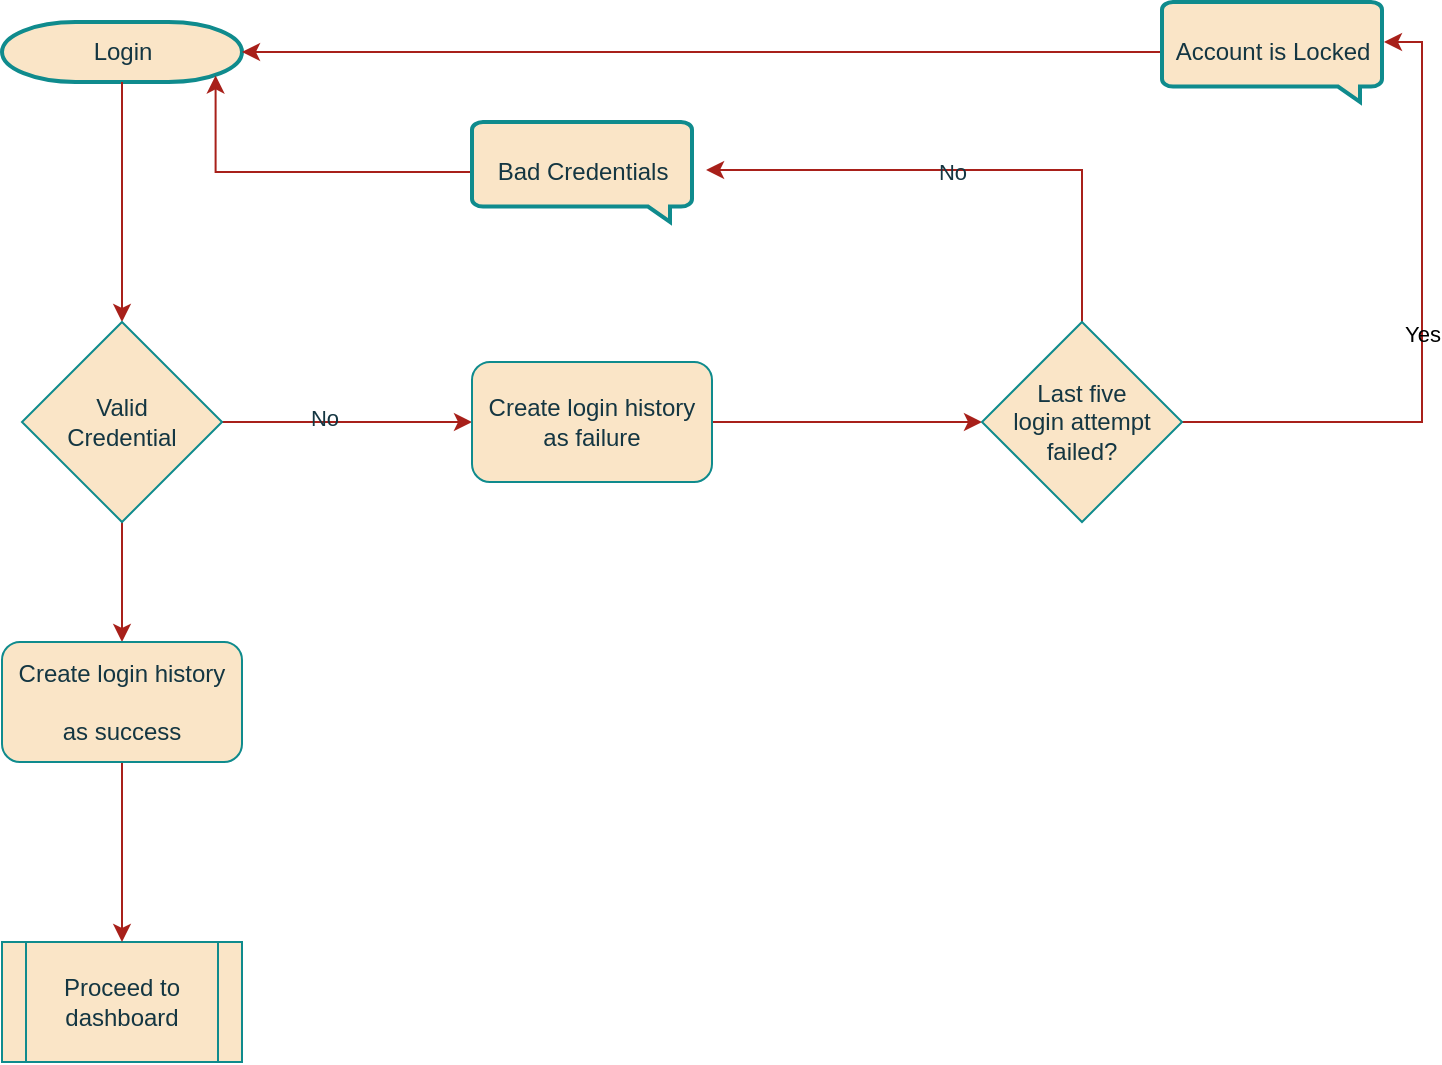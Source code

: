 <mxfile version="21.3.5" type="github">
  <diagram id="6a731a19-8d31-9384-78a2-239565b7b9f0" name="Page-1">
    <mxGraphModel dx="954" dy="589" grid="1" gridSize="10" guides="1" tooltips="1" connect="1" arrows="1" fold="1" page="1" pageScale="1" pageWidth="1169" pageHeight="827" background="none" math="0" shadow="0">
      <root>
        <mxCell id="0" />
        <mxCell id="1" parent="0" />
        <mxCell id="2" value="Login" style="shape=mxgraph.flowchart.terminator;strokeWidth=2;gradientDirection=north;fontStyle=0;html=1;labelBackgroundColor=none;fillColor=#FAE5C7;strokeColor=#0F8B8D;fontColor=#143642;" parent="1" vertex="1">
          <mxGeometry x="260" y="60" width="120" height="30" as="geometry" />
        </mxCell>
        <mxCell id="7" style="fontStyle=1;strokeColor=#A8201A;strokeWidth=1;html=1;entryX=0.5;entryY=0;entryDx=0;entryDy=0;labelBackgroundColor=none;fontColor=default;" parent="1" source="2" target="SG5V2mzhDAHaMjO95iy1-55" edge="1">
          <mxGeometry relative="1" as="geometry">
            <mxPoint x="320" y="130" as="targetPoint" />
          </mxGeometry>
        </mxCell>
        <mxCell id="SG5V2mzhDAHaMjO95iy1-60" style="edgeStyle=orthogonalEdgeStyle;rounded=0;orthogonalLoop=1;jettySize=auto;html=1;exitX=1;exitY=0.5;exitDx=0;exitDy=0;labelBackgroundColor=none;strokeColor=#A8201A;fontColor=default;" edge="1" parent="1" source="SG5V2mzhDAHaMjO95iy1-55" target="SG5V2mzhDAHaMjO95iy1-59">
          <mxGeometry relative="1" as="geometry" />
        </mxCell>
        <mxCell id="SG5V2mzhDAHaMjO95iy1-61" value="No" style="edgeLabel;html=1;align=center;verticalAlign=middle;resizable=0;points=[];labelBackgroundColor=none;fontColor=#143642;" vertex="1" connectable="0" parent="SG5V2mzhDAHaMjO95iy1-60">
          <mxGeometry x="-0.188" y="2" relative="1" as="geometry">
            <mxPoint as="offset" />
          </mxGeometry>
        </mxCell>
        <mxCell id="SG5V2mzhDAHaMjO95iy1-63" style="edgeStyle=orthogonalEdgeStyle;rounded=0;orthogonalLoop=1;jettySize=auto;html=1;exitX=0.5;exitY=1;exitDx=0;exitDy=0;entryX=0.5;entryY=0;entryDx=0;entryDy=0;labelBackgroundColor=none;strokeColor=#A8201A;fontColor=default;" edge="1" parent="1" source="SG5V2mzhDAHaMjO95iy1-55" target="SG5V2mzhDAHaMjO95iy1-62">
          <mxGeometry relative="1" as="geometry" />
        </mxCell>
        <mxCell id="SG5V2mzhDAHaMjO95iy1-55" value="&lt;div&gt;Valid &lt;br&gt;&lt;/div&gt;&lt;div&gt;Credential&lt;br&gt;&lt;/div&gt;" style="rhombus;whiteSpace=wrap;html=1;labelBackgroundColor=none;fillColor=#FAE5C7;strokeColor=#0F8B8D;fontColor=#143642;" vertex="1" parent="1">
          <mxGeometry x="270" y="210" width="100" height="100" as="geometry" />
        </mxCell>
        <mxCell id="SG5V2mzhDAHaMjO95iy1-57" value="Proceed to dashboard" style="shape=process;whiteSpace=wrap;html=1;backgroundOutline=1;labelBackgroundColor=none;fillColor=#FAE5C7;strokeColor=#0F8B8D;fontColor=#143642;" vertex="1" parent="1">
          <mxGeometry x="260" y="520" width="120" height="60" as="geometry" />
        </mxCell>
        <mxCell id="SG5V2mzhDAHaMjO95iy1-68" style="edgeStyle=orthogonalEdgeStyle;rounded=0;orthogonalLoop=1;jettySize=auto;html=1;exitX=1;exitY=0.5;exitDx=0;exitDy=0;entryX=0;entryY=0.5;entryDx=0;entryDy=0;labelBackgroundColor=none;strokeColor=#A8201A;fontColor=default;" edge="1" parent="1" source="SG5V2mzhDAHaMjO95iy1-59" target="SG5V2mzhDAHaMjO95iy1-67">
          <mxGeometry relative="1" as="geometry" />
        </mxCell>
        <mxCell id="SG5V2mzhDAHaMjO95iy1-59" value="&lt;div&gt;Create login history&lt;/div&gt;&lt;div&gt;as failure&lt;br&gt;&lt;/div&gt;" style="rounded=1;whiteSpace=wrap;html=1;labelBackgroundColor=none;fillColor=#FAE5C7;strokeColor=#0F8B8D;fontColor=#143642;" vertex="1" parent="1">
          <mxGeometry x="495" y="230" width="120" height="60" as="geometry" />
        </mxCell>
        <mxCell id="SG5V2mzhDAHaMjO95iy1-64" style="edgeStyle=orthogonalEdgeStyle;rounded=0;orthogonalLoop=1;jettySize=auto;html=1;exitX=0.5;exitY=1;exitDx=0;exitDy=0;entryX=0.5;entryY=0;entryDx=0;entryDy=0;labelBackgroundColor=none;strokeColor=#A8201A;fontColor=default;" edge="1" parent="1" source="SG5V2mzhDAHaMjO95iy1-62" target="SG5V2mzhDAHaMjO95iy1-57">
          <mxGeometry relative="1" as="geometry" />
        </mxCell>
        <mxCell id="SG5V2mzhDAHaMjO95iy1-62" value="&lt;div&gt;Create login history&lt;/div&gt;&lt;div&gt;&lt;br&gt;&lt;/div&gt;&lt;div&gt;as success&lt;br&gt;&lt;/div&gt;" style="rounded=1;whiteSpace=wrap;html=1;labelBackgroundColor=none;fillColor=#FAE5C7;strokeColor=#0F8B8D;fontColor=#143642;" vertex="1" parent="1">
          <mxGeometry x="260" y="370" width="120" height="60" as="geometry" />
        </mxCell>
        <mxCell id="SG5V2mzhDAHaMjO95iy1-76" style="edgeStyle=orthogonalEdgeStyle;rounded=0;orthogonalLoop=1;jettySize=auto;html=1;entryX=1.064;entryY=0.48;entryDx=0;entryDy=0;entryPerimeter=0;labelBackgroundColor=none;strokeColor=#A8201A;fontColor=default;" edge="1" parent="1" source="SG5V2mzhDAHaMjO95iy1-67" target="SG5V2mzhDAHaMjO95iy1-74">
          <mxGeometry relative="1" as="geometry">
            <Array as="points">
              <mxPoint x="800" y="134" />
            </Array>
          </mxGeometry>
        </mxCell>
        <mxCell id="SG5V2mzhDAHaMjO95iy1-77" value="No" style="edgeLabel;html=1;align=center;verticalAlign=middle;resizable=0;points=[];labelBackgroundColor=none;fontColor=#143642;" vertex="1" connectable="0" parent="SG5V2mzhDAHaMjO95iy1-76">
          <mxGeometry x="0.073" y="1" relative="1" as="geometry">
            <mxPoint as="offset" />
          </mxGeometry>
        </mxCell>
        <mxCell id="SG5V2mzhDAHaMjO95iy1-80" value="Yes" style="edgeStyle=orthogonalEdgeStyle;rounded=0;orthogonalLoop=1;jettySize=auto;html=1;entryX=1.009;entryY=0.4;entryDx=0;entryDy=0;entryPerimeter=0;labelBackgroundColor=none;strokeColor=#A8201A;fontColor=default;" edge="1" parent="1" source="SG5V2mzhDAHaMjO95iy1-67" target="SG5V2mzhDAHaMjO95iy1-75">
          <mxGeometry relative="1" as="geometry">
            <Array as="points">
              <mxPoint x="970" y="260" />
              <mxPoint x="970" y="70" />
            </Array>
          </mxGeometry>
        </mxCell>
        <mxCell id="SG5V2mzhDAHaMjO95iy1-67" value="&lt;div&gt;Last five&lt;/div&gt;&lt;div&gt;login attempt failed?&lt;br&gt;&lt;/div&gt;" style="rhombus;whiteSpace=wrap;html=1;labelBackgroundColor=none;fillColor=#FAE5C7;strokeColor=#0F8B8D;fontColor=#143642;" vertex="1" parent="1">
          <mxGeometry x="750" y="210" width="100" height="100" as="geometry" />
        </mxCell>
        <mxCell id="SG5V2mzhDAHaMjO95iy1-79" style="edgeStyle=orthogonalEdgeStyle;rounded=0;orthogonalLoop=1;jettySize=auto;html=1;entryX=0.89;entryY=0.89;entryDx=0;entryDy=0;entryPerimeter=0;labelBackgroundColor=none;strokeColor=#A8201A;fontColor=default;" edge="1" parent="1" source="SG5V2mzhDAHaMjO95iy1-74" target="2">
          <mxGeometry relative="1" as="geometry" />
        </mxCell>
        <mxCell id="SG5V2mzhDAHaMjO95iy1-74" value="Bad Credentials" style="html=1;verticalLabelPosition=middle;align=center;labelBackgroundColor=none;verticalAlign=middle;strokeWidth=2;strokeColor=#0F8B8D;shadow=0;dashed=0;shape=mxgraph.ios7.icons.message;labelPosition=center;fillColor=#FAE5C7;fontColor=#143642;" vertex="1" parent="1">
          <mxGeometry x="495" y="110" width="110" height="50" as="geometry" />
        </mxCell>
        <mxCell id="SG5V2mzhDAHaMjO95iy1-81" style="edgeStyle=orthogonalEdgeStyle;rounded=0;orthogonalLoop=1;jettySize=auto;html=1;entryX=1;entryY=0.5;entryDx=0;entryDy=0;entryPerimeter=0;labelBackgroundColor=none;strokeColor=#A8201A;fontColor=default;" edge="1" parent="1" source="SG5V2mzhDAHaMjO95iy1-75" target="2">
          <mxGeometry relative="1" as="geometry" />
        </mxCell>
        <mxCell id="SG5V2mzhDAHaMjO95iy1-75" value="Account is Locked" style="html=1;verticalLabelPosition=middle;align=center;labelBackgroundColor=none;verticalAlign=middle;strokeWidth=2;strokeColor=#0F8B8D;shadow=0;dashed=0;shape=mxgraph.ios7.icons.message;labelPosition=center;fillColor=#FAE5C7;fontColor=#143642;" vertex="1" parent="1">
          <mxGeometry x="840" y="50" width="110" height="50" as="geometry" />
        </mxCell>
      </root>
    </mxGraphModel>
  </diagram>
</mxfile>
